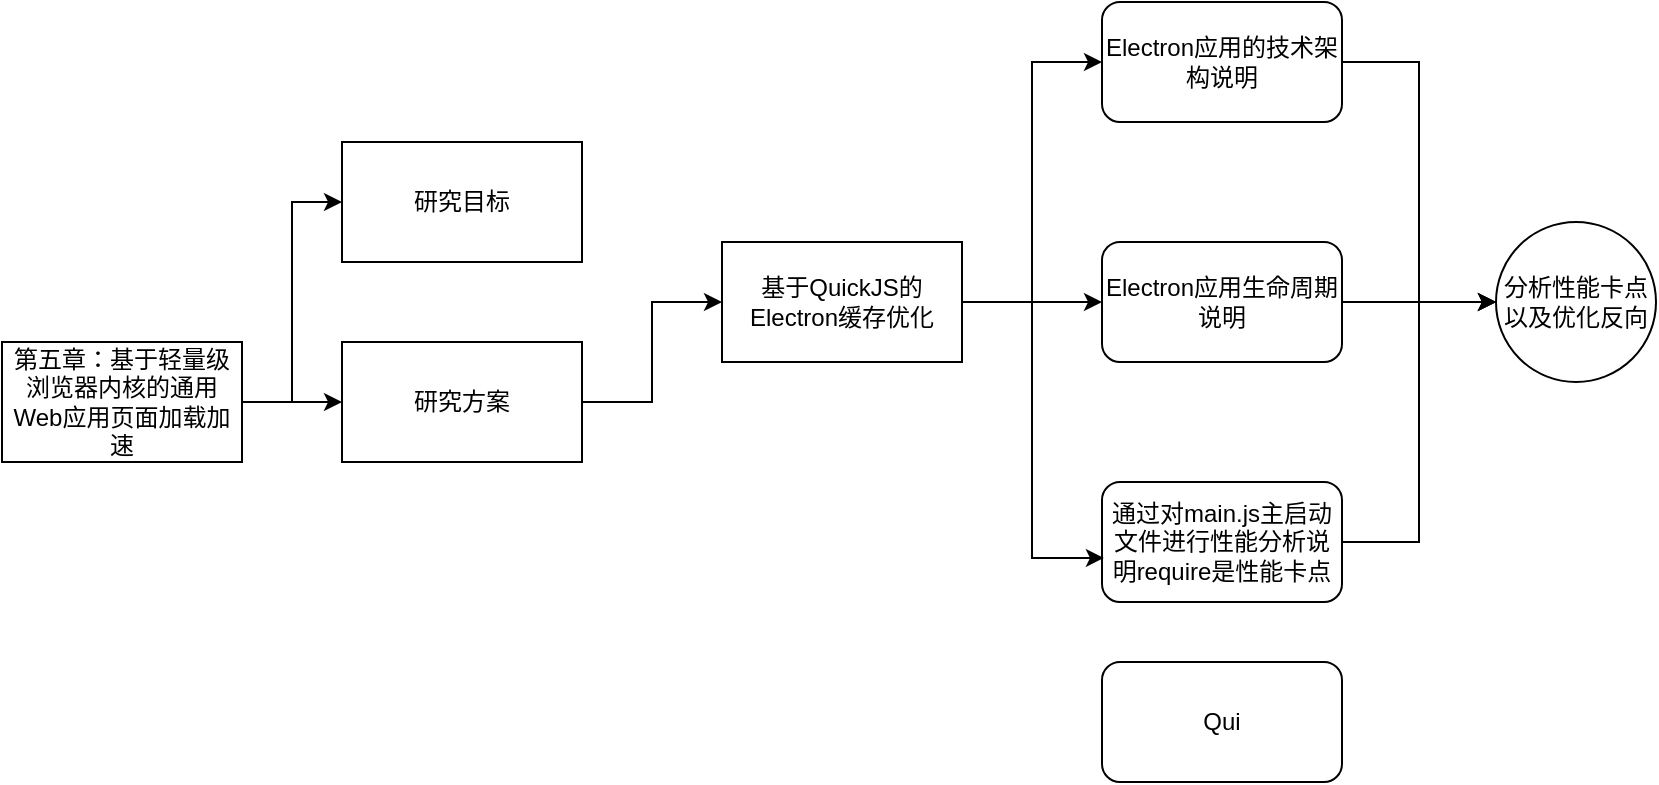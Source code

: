 <mxfile version="24.3.1" type="github">
  <diagram name="第 1 页" id="-sNarXn3bYcIwHpL6Iyx">
    <mxGraphModel dx="1386" dy="759" grid="1" gridSize="10" guides="1" tooltips="1" connect="1" arrows="1" fold="1" page="1" pageScale="1" pageWidth="827" pageHeight="1169" math="0" shadow="0">
      <root>
        <mxCell id="0" />
        <mxCell id="1" parent="0" />
        <mxCell id="DB-tnavGCFEQmcXpQX1y-6" style="edgeStyle=orthogonalEdgeStyle;rounded=0;orthogonalLoop=1;jettySize=auto;html=1;exitX=1;exitY=0.5;exitDx=0;exitDy=0;" parent="1" source="DB-tnavGCFEQmcXpQX1y-1" target="DB-tnavGCFEQmcXpQX1y-3" edge="1">
          <mxGeometry relative="1" as="geometry" />
        </mxCell>
        <mxCell id="DB-tnavGCFEQmcXpQX1y-7" style="edgeStyle=orthogonalEdgeStyle;rounded=0;orthogonalLoop=1;jettySize=auto;html=1;exitX=1;exitY=0.5;exitDx=0;exitDy=0;entryX=0;entryY=0.5;entryDx=0;entryDy=0;" parent="1" source="DB-tnavGCFEQmcXpQX1y-1" target="DB-tnavGCFEQmcXpQX1y-2" edge="1">
          <mxGeometry relative="1" as="geometry" />
        </mxCell>
        <mxCell id="DB-tnavGCFEQmcXpQX1y-1" value="第五章：基于轻量级浏览器内核的通用Web应用页面加载加速" style="rounded=0;whiteSpace=wrap;html=1;" parent="1" vertex="1">
          <mxGeometry x="80" y="280" width="120" height="60" as="geometry" />
        </mxCell>
        <mxCell id="DB-tnavGCFEQmcXpQX1y-2" value="研究目标" style="rounded=0;whiteSpace=wrap;html=1;" parent="1" vertex="1">
          <mxGeometry x="250" y="180" width="120" height="60" as="geometry" />
        </mxCell>
        <mxCell id="DB-tnavGCFEQmcXpQX1y-8" style="edgeStyle=orthogonalEdgeStyle;rounded=0;orthogonalLoop=1;jettySize=auto;html=1;exitX=1;exitY=0.5;exitDx=0;exitDy=0;entryX=0;entryY=0.5;entryDx=0;entryDy=0;" parent="1" source="DB-tnavGCFEQmcXpQX1y-3" target="DB-tnavGCFEQmcXpQX1y-4" edge="1">
          <mxGeometry relative="1" as="geometry" />
        </mxCell>
        <mxCell id="DB-tnavGCFEQmcXpQX1y-3" value="研究方案" style="rounded=0;whiteSpace=wrap;html=1;" parent="1" vertex="1">
          <mxGeometry x="250" y="280" width="120" height="60" as="geometry" />
        </mxCell>
        <mxCell id="qXv7LJP2Twusi8GaxmQC-6" style="edgeStyle=orthogonalEdgeStyle;rounded=0;orthogonalLoop=1;jettySize=auto;html=1;entryX=0;entryY=0.5;entryDx=0;entryDy=0;" edge="1" parent="1" source="DB-tnavGCFEQmcXpQX1y-4" target="qXv7LJP2Twusi8GaxmQC-5">
          <mxGeometry relative="1" as="geometry" />
        </mxCell>
        <mxCell id="qXv7LJP2Twusi8GaxmQC-9" style="edgeStyle=orthogonalEdgeStyle;rounded=0;orthogonalLoop=1;jettySize=auto;html=1;" edge="1" parent="1" source="DB-tnavGCFEQmcXpQX1y-4" target="qXv7LJP2Twusi8GaxmQC-8">
          <mxGeometry relative="1" as="geometry" />
        </mxCell>
        <mxCell id="DB-tnavGCFEQmcXpQX1y-4" value="基于QuickJS的Electron缓存优化" style="rounded=0;whiteSpace=wrap;html=1;" parent="1" vertex="1">
          <mxGeometry x="440" y="230" width="120" height="60" as="geometry" />
        </mxCell>
        <mxCell id="DB-tnavGCFEQmcXpQX1y-12" value="分析性能卡点以及优化反向" style="ellipse;whiteSpace=wrap;html=1;aspect=fixed;" parent="1" vertex="1">
          <mxGeometry x="827" y="220" width="80" height="80" as="geometry" />
        </mxCell>
        <mxCell id="qXv7LJP2Twusi8GaxmQC-7" style="edgeStyle=orthogonalEdgeStyle;rounded=0;orthogonalLoop=1;jettySize=auto;html=1;entryX=0;entryY=0.5;entryDx=0;entryDy=0;" edge="1" parent="1" source="qXv7LJP2Twusi8GaxmQC-5" target="DB-tnavGCFEQmcXpQX1y-12">
          <mxGeometry relative="1" as="geometry" />
        </mxCell>
        <mxCell id="qXv7LJP2Twusi8GaxmQC-5" value="Electron应用的技术架构说明" style="rounded=1;whiteSpace=wrap;html=1;" vertex="1" parent="1">
          <mxGeometry x="630" y="110" width="120" height="60" as="geometry" />
        </mxCell>
        <mxCell id="qXv7LJP2Twusi8GaxmQC-10" style="edgeStyle=orthogonalEdgeStyle;rounded=0;orthogonalLoop=1;jettySize=auto;html=1;exitX=1;exitY=0.5;exitDx=0;exitDy=0;" edge="1" parent="1" source="qXv7LJP2Twusi8GaxmQC-8" target="DB-tnavGCFEQmcXpQX1y-12">
          <mxGeometry relative="1" as="geometry" />
        </mxCell>
        <mxCell id="qXv7LJP2Twusi8GaxmQC-8" value="Electron应用生命周期说明" style="rounded=1;whiteSpace=wrap;html=1;" vertex="1" parent="1">
          <mxGeometry x="630" y="230" width="120" height="60" as="geometry" />
        </mxCell>
        <mxCell id="qXv7LJP2Twusi8GaxmQC-13" style="edgeStyle=orthogonalEdgeStyle;rounded=0;orthogonalLoop=1;jettySize=auto;html=1;entryX=0;entryY=0.5;entryDx=0;entryDy=0;" edge="1" parent="1" source="qXv7LJP2Twusi8GaxmQC-11" target="DB-tnavGCFEQmcXpQX1y-12">
          <mxGeometry relative="1" as="geometry" />
        </mxCell>
        <mxCell id="qXv7LJP2Twusi8GaxmQC-11" value="通过对main.js主启动文件进行性能分析说明require是性能卡点" style="rounded=1;whiteSpace=wrap;html=1;" vertex="1" parent="1">
          <mxGeometry x="630" y="350" width="120" height="60" as="geometry" />
        </mxCell>
        <mxCell id="qXv7LJP2Twusi8GaxmQC-12" style="edgeStyle=orthogonalEdgeStyle;rounded=0;orthogonalLoop=1;jettySize=auto;html=1;exitX=1;exitY=0.5;exitDx=0;exitDy=0;entryX=0.008;entryY=0.633;entryDx=0;entryDy=0;entryPerimeter=0;" edge="1" parent="1" source="DB-tnavGCFEQmcXpQX1y-4" target="qXv7LJP2Twusi8GaxmQC-11">
          <mxGeometry relative="1" as="geometry" />
        </mxCell>
        <mxCell id="qXv7LJP2Twusi8GaxmQC-14" value="Qui" style="rounded=1;whiteSpace=wrap;html=1;" vertex="1" parent="1">
          <mxGeometry x="630" y="440" width="120" height="60" as="geometry" />
        </mxCell>
      </root>
    </mxGraphModel>
  </diagram>
</mxfile>

